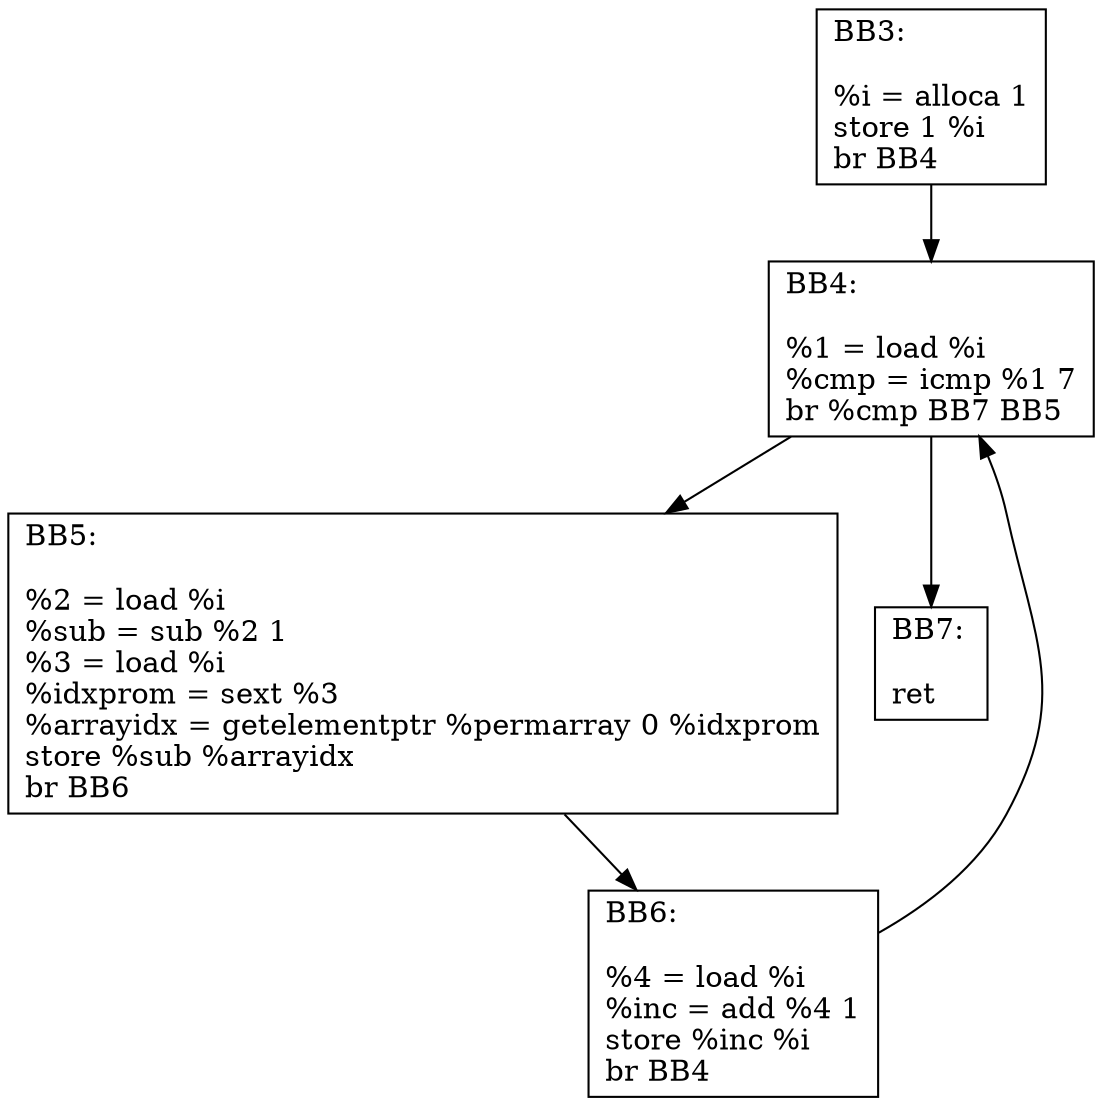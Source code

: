 digraph "CFG for 'Initialize' function" {
BB3 [shape=record, label="{BB3:\l\l
%i = alloca 1\l
store 1 %i\l
br BB4\l
}"];
BB3 -> BB4
BB4 [shape=record, label="{BB4:\l\l
%1 = load %i\l
%cmp = icmp %1 7\l
br %cmp BB7 BB5\l
}"];
BB4 -> BB5
BB4 -> BB7
BB5 [shape=record, label="{BB5:\l\l
%2 = load %i\l
%sub = sub %2 1\l
%3 = load %i\l
%idxprom = sext %3\l
%arrayidx = getelementptr %permarray 0 %idxprom\l
store %sub %arrayidx\l
br BB6\l
}"];
BB5 -> BB6
BB6 [shape=record, label="{BB6:\l\l
%4 = load %i\l
%inc = add %4 1\l
store %inc %i\l
br BB4\l
}"];
BB6 -> BB4
BB7 [shape=record, label="{BB7:\l\l
ret\l
}"];
}
